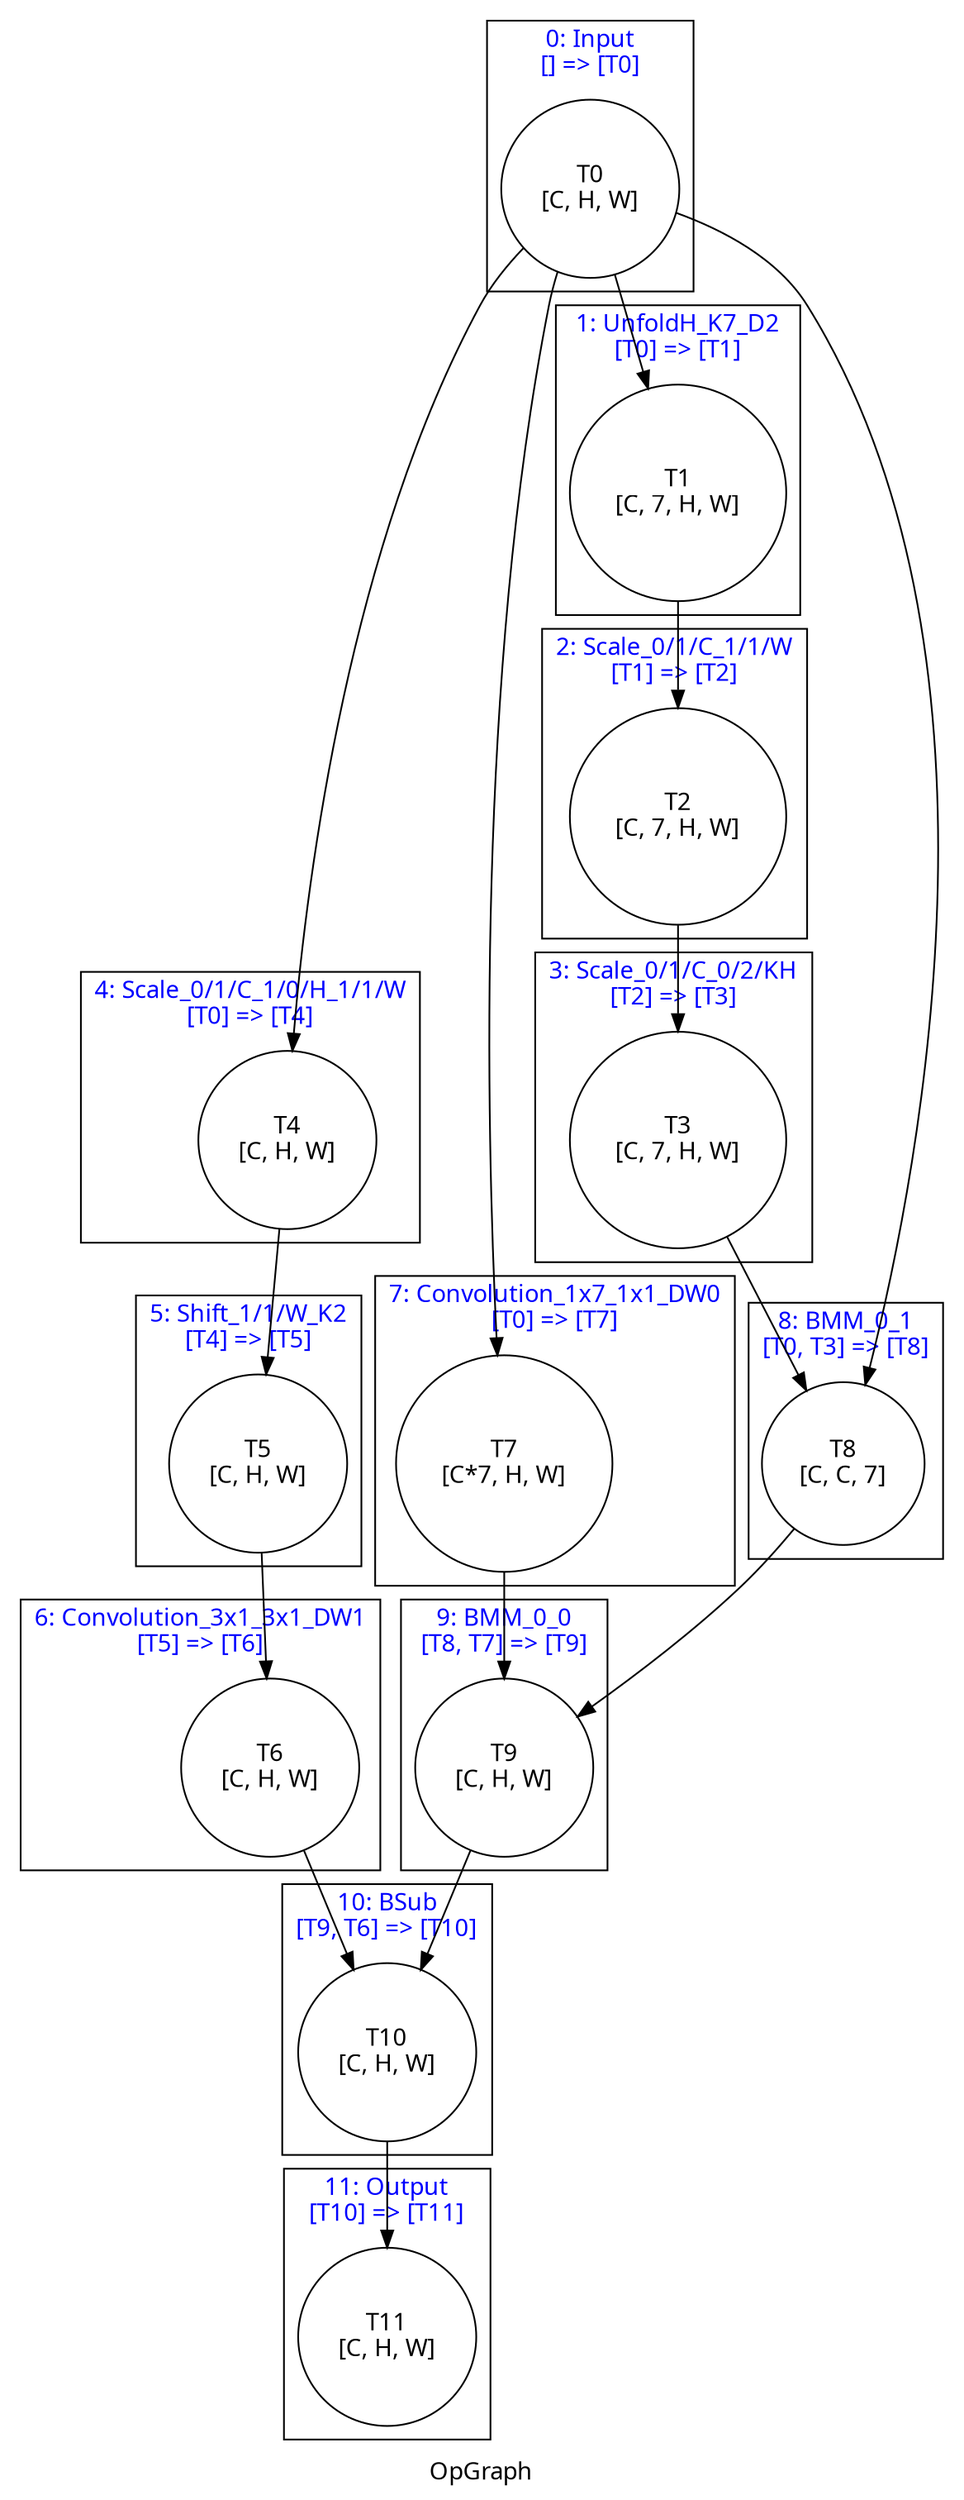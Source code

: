 digraph OpGraph {
    label = "OpGraph"
    fontname = "Graphik";
    subgraph tensors {
        node [shape = circle, color = black, fontname = "Graphik"]
        t_0; t_1; t_2; t_3; t_4; t_5; t_6; t_7; t_8; t_9; t_10; t_11; 
    }
    subgraph cluster_0 {
        fontcolor = blue;
        label = "0: Input\n[] => [T0]";
        t_0 [label = "T0\n[C, H, W]"];
    }
    subgraph cluster_1 {
        fontcolor = blue;
        label = "1: UnfoldH_K7_D2\n[T0] => [T1]";
        t_1 [label = "T1\n[C, 7, H, W]"];
    }
    subgraph cluster_2 {
        fontcolor = blue;
        label = "2: Scale_0/1/C_1/1/W\n[T1] => [T2]";
        t_2 [label = "T2\n[C, 7, H, W]"];
    }
    subgraph cluster_3 {
        fontcolor = blue;
        label = "3: Scale_0/1/C_0/2/KH\n[T2] => [T3]";
        t_3 [label = "T3\n[C, 7, H, W]"];
    }
    subgraph cluster_4 {
        fontcolor = blue;
        label = "4: Scale_0/1/C_1/0/H_1/1/W\n[T0] => [T4]";
        t_4 [label = "T4\n[C, H, W]"];
    }
    subgraph cluster_5 {
        fontcolor = blue;
        label = "5: Shift_1/1/W_K2\n[T4] => [T5]";
        t_5 [label = "T5\n[C, H, W]"];
    }
    subgraph cluster_6 {
        fontcolor = blue;
        label = "6: Convolution_3x1_3x1_DW1\n[T5] => [T6]";
        t_6 [label = "T6\n[C, H, W]"];
    }
    subgraph cluster_7 {
        fontcolor = blue;
        label = "7: Convolution_1x7_1x1_DW0\n[T0] => [T7]";
        t_7 [label = "T7\n[C*7, H, W]"];
    }
    subgraph cluster_8 {
        fontcolor = blue;
        label = "8: BMM_0_1\n[T0, T3] => [T8]";
        t_8 [label = "T8\n[C, C, 7]"];
    }
    subgraph cluster_9 {
        fontcolor = blue;
        label = "9: BMM_0_0\n[T8, T7] => [T9]";
        t_9 [label = "T9\n[C, H, W]"];
    }
    subgraph cluster_10 {
        fontcolor = blue;
        label = "10: BSub\n[T9, T6] => [T10]";
        t_10 [label = "T10\n[C, H, W]"];
    }
    subgraph cluster_11 {
        fontcolor = blue;
        label = "11: Output\n[T10] => [T11]";
        t_11 [label = "T11\n[C, H, W]"];
    }
    t_0 -> t_1;
    t_0 -> t_4;
    t_0 -> t_7;
    t_0 -> t_8;
    t_1 -> t_2;
    t_2 -> t_3;
    t_3 -> t_8;
    t_4 -> t_5;
    t_5 -> t_6;
    t_6 -> t_10;
    t_7 -> t_9;
    t_8 -> t_9;
    t_9 -> t_10;
    t_10 -> t_11;
}

